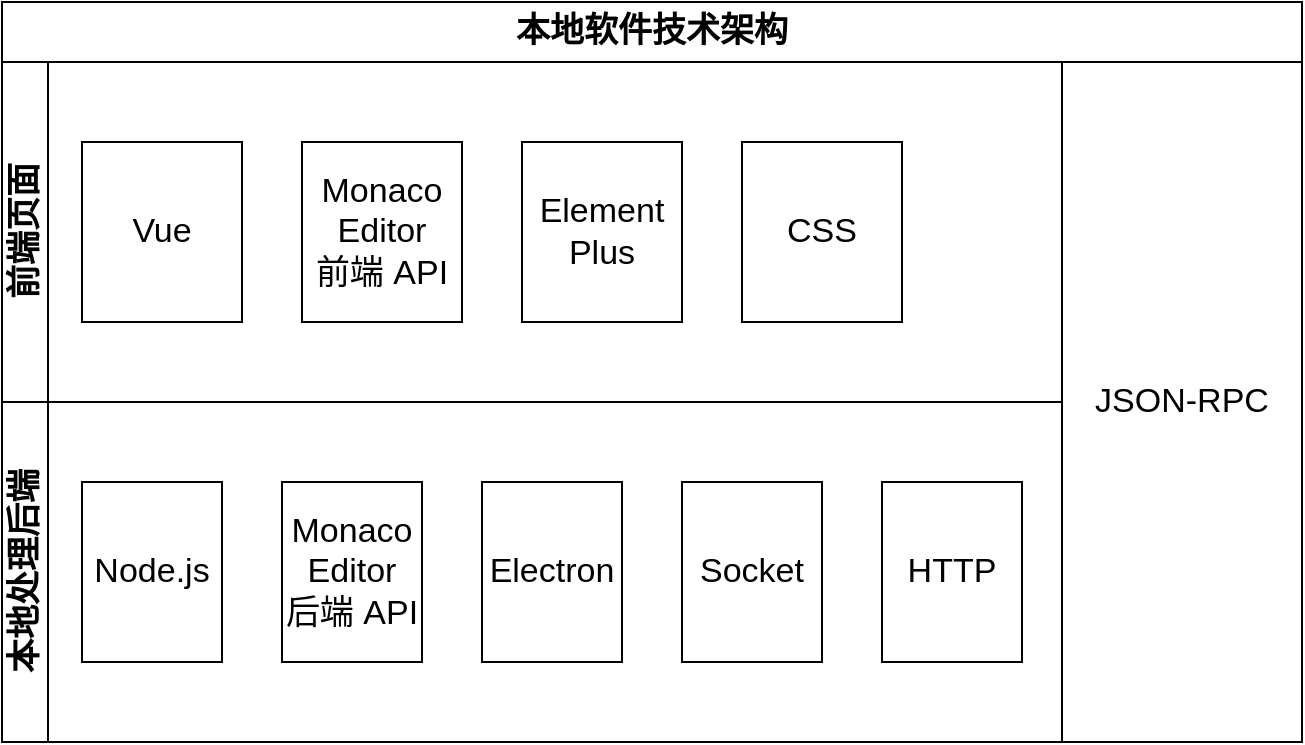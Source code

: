 <mxfile>
    <diagram id="n_QiqDBVZItm7eTRPUjo" name="第 1 页">
        <mxGraphModel dx="1042" dy="998" grid="1" gridSize="12" guides="1" tooltips="1" connect="1" arrows="1" fold="1" page="1" pageScale="1" pageWidth="1169" pageHeight="827" math="0" shadow="0">
            <root>
                <mxCell id="0"/>
                <mxCell id="1" parent="0"/>
                <mxCell id="2" value="本地软件技术架构" style="swimlane;whiteSpace=wrap;html=1;startSize=30;fontSize=17;" parent="1" vertex="1">
                    <mxGeometry x="90" y="80" width="650" height="370" as="geometry"/>
                </mxCell>
                <mxCell id="3" value="前端页面" style="swimlane;horizontal=0;whiteSpace=wrap;html=1;fontSize=17;" parent="2" vertex="1">
                    <mxGeometry y="30" width="530" height="170" as="geometry"/>
                </mxCell>
                <mxCell id="4" value="Vue" style="rounded=0;whiteSpace=wrap;html=1;fontSize=17;" parent="3" vertex="1">
                    <mxGeometry x="40" y="40" width="80" height="90" as="geometry"/>
                </mxCell>
                <mxCell id="5" value="Monaco Editor&lt;br style=&quot;font-size: 17px;&quot;&gt;前端 API" style="rounded=0;whiteSpace=wrap;html=1;fontSize=17;" parent="3" vertex="1">
                    <mxGeometry x="150" y="40" width="80" height="90" as="geometry"/>
                </mxCell>
                <mxCell id="6" value="Element Plus" style="rounded=0;whiteSpace=wrap;html=1;fontSize=17;" parent="3" vertex="1">
                    <mxGeometry x="260" y="40" width="80" height="90" as="geometry"/>
                </mxCell>
                <mxCell id="7" value="CSS" style="rounded=0;whiteSpace=wrap;html=1;fontSize=17;" parent="3" vertex="1">
                    <mxGeometry x="370" y="40" width="80" height="90" as="geometry"/>
                </mxCell>
                <mxCell id="8" value="本地处理后端" style="swimlane;horizontal=0;whiteSpace=wrap;html=1;fontSize=17;" parent="2" vertex="1">
                    <mxGeometry y="200" width="530" height="170" as="geometry"/>
                </mxCell>
                <mxCell id="14" value="Node.js" style="rounded=0;whiteSpace=wrap;html=1;fontSize=17;" parent="8" vertex="1">
                    <mxGeometry x="40" y="40" width="70" height="90" as="geometry"/>
                </mxCell>
                <mxCell id="15" value="Monaco Editor&lt;br style=&quot;font-size: 17px;&quot;&gt;后端 API" style="rounded=0;whiteSpace=wrap;html=1;fontSize=17;" parent="8" vertex="1">
                    <mxGeometry x="140" y="40" width="70" height="90" as="geometry"/>
                </mxCell>
                <mxCell id="16" value="Electron" style="rounded=0;whiteSpace=wrap;html=1;fontSize=17;" parent="8" vertex="1">
                    <mxGeometry x="240" y="40" width="70" height="90" as="geometry"/>
                </mxCell>
                <mxCell id="17" value="Socket" style="rounded=0;whiteSpace=wrap;html=1;fontSize=17;" parent="8" vertex="1">
                    <mxGeometry x="340" y="40" width="70" height="90" as="geometry"/>
                </mxCell>
                <mxCell id="18" value="HTTP" style="rounded=0;whiteSpace=wrap;html=1;fontSize=17;" parent="8" vertex="1">
                    <mxGeometry x="440" y="40" width="70" height="90" as="geometry"/>
                </mxCell>
                <mxCell id="20" value="JSON-RPC" style="rounded=0;whiteSpace=wrap;html=1;fontSize=17;" parent="2" vertex="1">
                    <mxGeometry x="530" y="30" width="120" height="340" as="geometry"/>
                </mxCell>
            </root>
        </mxGraphModel>
    </diagram>
</mxfile>